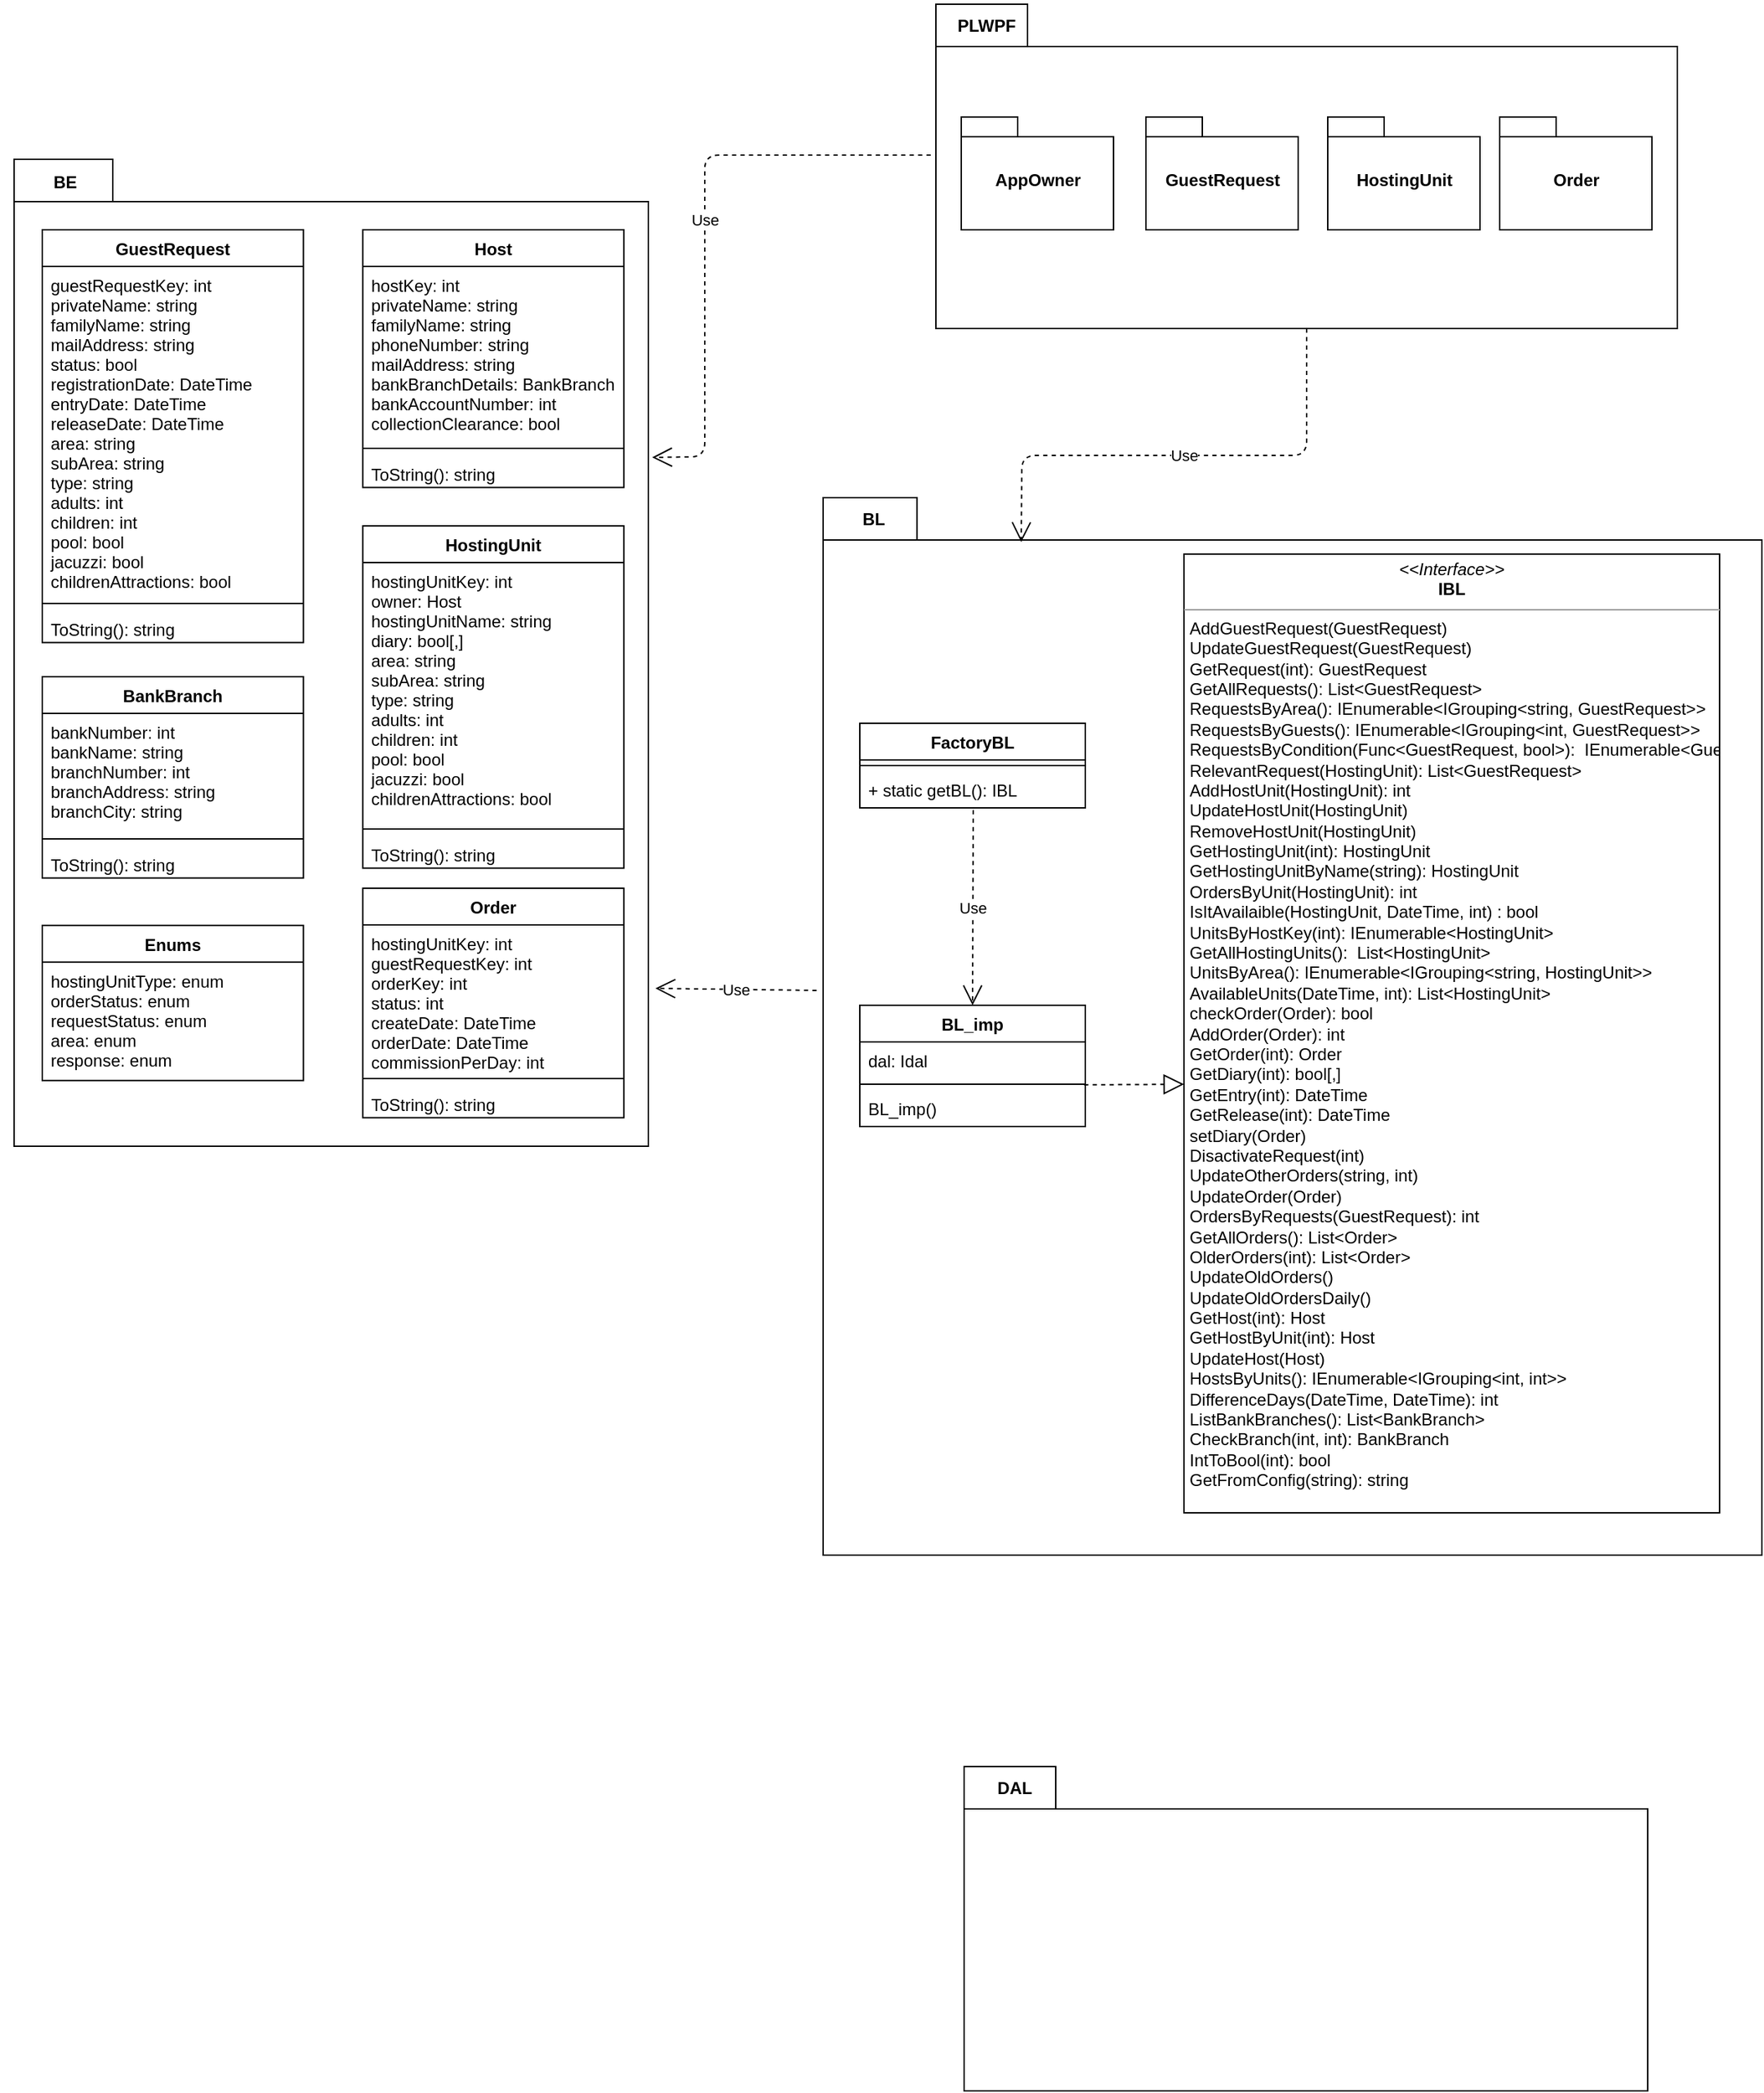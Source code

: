 <mxfile version="15.1.4" type="device"><diagram id="GI1g1KgQnXu95bZBxbMZ" name="Page-1"><mxGraphModel dx="2676" dy="1981" grid="1" gridSize="10" guides="1" tooltips="1" connect="1" arrows="1" fold="1" page="1" pageScale="1" pageWidth="850" pageHeight="1100" math="0" shadow="0"><root><mxCell id="0"/><mxCell id="1" parent="0"/><mxCell id="p6BWtldaV1ecuON-Evi9-8" value="" style="group" parent="1" vertex="1" connectable="0"><mxGeometry x="280" y="-320" width="530" height="230" as="geometry"/></mxCell><mxCell id="p6BWtldaV1ecuON-Evi9-2" value="" style="shape=folder;fontStyle=1;spacingTop=10;tabWidth=65;tabHeight=30;tabPosition=left;html=1;" parent="p6BWtldaV1ecuON-Evi9-8" vertex="1"><mxGeometry x="4" width="526" height="230" as="geometry"/></mxCell><mxCell id="p6BWtldaV1ecuON-Evi9-7" value="PLWPF" style="text;align=center;fontStyle=1;verticalAlign=middle;spacingLeft=3;spacingRight=3;strokeColor=none;rotatable=0;points=[[0,0.5],[1,0.5]];portConstraint=eastwest;" parent="p6BWtldaV1ecuON-Evi9-8" vertex="1"><mxGeometry y="-3" width="80" height="35.176" as="geometry"/></mxCell><mxCell id="p6BWtldaV1ecuON-Evi9-15" value="AppOwner" style="shape=folder;fontStyle=1;spacingTop=10;tabWidth=40;tabHeight=14;tabPosition=left;html=1;" parent="p6BWtldaV1ecuON-Evi9-8" vertex="1"><mxGeometry x="22" y="80" width="108" height="80" as="geometry"/></mxCell><mxCell id="p6BWtldaV1ecuON-Evi9-16" value="GuestRequest" style="shape=folder;fontStyle=1;spacingTop=10;tabWidth=40;tabHeight=14;tabPosition=left;html=1;" parent="p6BWtldaV1ecuON-Evi9-8" vertex="1"><mxGeometry x="153" y="80" width="108" height="80" as="geometry"/></mxCell><mxCell id="p6BWtldaV1ecuON-Evi9-17" value="HostingUnit" style="shape=folder;fontStyle=1;spacingTop=10;tabWidth=40;tabHeight=14;tabPosition=left;html=1;" parent="p6BWtldaV1ecuON-Evi9-8" vertex="1"><mxGeometry x="282" y="80" width="108" height="80" as="geometry"/></mxCell><mxCell id="p6BWtldaV1ecuON-Evi9-18" value="Order" style="shape=folder;fontStyle=1;spacingTop=10;tabWidth=40;tabHeight=14;tabPosition=left;html=1;" parent="p6BWtldaV1ecuON-Evi9-8" vertex="1"><mxGeometry x="404" y="80" width="108" height="80" as="geometry"/></mxCell><mxCell id="p6BWtldaV1ecuON-Evi9-9" value="" style="group" parent="1" vertex="1" connectable="0"><mxGeometry x="200" y="30" width="670" height="750" as="geometry"/></mxCell><mxCell id="p6BWtldaV1ecuON-Evi9-10" value="" style="shape=folder;fontStyle=1;spacingTop=10;tabWidth=65;tabHeight=30;tabPosition=left;html=1;" parent="p6BWtldaV1ecuON-Evi9-9" vertex="1"><mxGeometry x="4" width="666" height="750" as="geometry"/></mxCell><mxCell id="p6BWtldaV1ecuON-Evi9-11" value="BL" style="text;align=center;fontStyle=1;verticalAlign=middle;spacingLeft=3;spacingRight=3;strokeColor=none;rotatable=0;points=[[0,0.5],[1,0.5]];portConstraint=eastwest;" parent="p6BWtldaV1ecuON-Evi9-9" vertex="1"><mxGeometry y="-3" width="80" height="35.176" as="geometry"/></mxCell><mxCell id="p6BWtldaV1ecuON-Evi9-48" value="FactoryBL" style="swimlane;fontStyle=1;align=center;verticalAlign=top;childLayout=stackLayout;horizontal=1;startSize=26;horizontalStack=0;resizeParent=1;resizeParentMax=0;resizeLast=0;collapsible=1;marginBottom=0;" parent="p6BWtldaV1ecuON-Evi9-9" vertex="1"><mxGeometry x="30" y="160" width="160" height="60" as="geometry"><mxRectangle x="20" y="72" width="90" height="26" as="alternateBounds"/></mxGeometry></mxCell><mxCell id="p6BWtldaV1ecuON-Evi9-50" value="" style="line;strokeWidth=1;fillColor=none;align=left;verticalAlign=middle;spacingTop=-1;spacingLeft=3;spacingRight=3;rotatable=0;labelPosition=right;points=[];portConstraint=eastwest;" parent="p6BWtldaV1ecuON-Evi9-48" vertex="1"><mxGeometry y="26" width="160" height="8" as="geometry"/></mxCell><mxCell id="p6BWtldaV1ecuON-Evi9-51" value="+ static getBL(): IBL" style="text;strokeColor=none;fillColor=none;align=left;verticalAlign=top;spacingLeft=4;spacingRight=4;overflow=hidden;rotatable=0;points=[[0,0.5],[1,0.5]];portConstraint=eastwest;" parent="p6BWtldaV1ecuON-Evi9-48" vertex="1"><mxGeometry y="34" width="160" height="26" as="geometry"/></mxCell><mxCell id="p6BWtldaV1ecuON-Evi9-52" value="&lt;p style=&quot;margin: 0px ; margin-top: 4px ; text-align: center&quot;&gt;&lt;i&gt;&amp;lt;&amp;lt;Interface&amp;gt;&amp;gt;&lt;/i&gt;&lt;br&gt;&lt;b&gt;IBL&lt;/b&gt;&lt;/p&gt;&lt;hr size=&quot;1&quot;&gt;&lt;p style=&quot;margin: 0px ; margin-left: 4px&quot;&gt;&lt;/p&gt;&lt;p style=&quot;margin: 0px ; margin-left: 4px&quot;&gt;AddGuestRequest(GuestRequest)&lt;/p&gt;&lt;p style=&quot;margin: 0px ; margin-left: 4px&quot;&gt;UpdateGuestRequest(GuestRequest)&lt;/p&gt;&lt;p style=&quot;margin: 0px ; margin-left: 4px&quot;&gt;GetRequest(int): GuestRequest&lt;/p&gt;&lt;p style=&quot;margin: 0px ; margin-left: 4px&quot;&gt;GetAllRequests(): List&amp;lt;GuestRequest&amp;gt;&lt;/p&gt;&lt;p style=&quot;margin: 0px ; margin-left: 4px&quot;&gt;RequestsByArea():&amp;nbsp;IEnumerable&amp;lt;IGrouping&amp;lt;string, GuestRequest&amp;gt;&amp;gt;&lt;/p&gt;&lt;p style=&quot;margin: 0px ; margin-left: 4px&quot;&gt;RequestsByGuests():&amp;nbsp;IEnumerable&amp;lt;IGrouping&amp;lt;int, GuestRequest&amp;gt;&amp;gt;&lt;br&gt;&lt;/p&gt;&lt;p style=&quot;margin: 0px ; margin-left: 4px&quot;&gt;RequestsByCondition(Func&amp;lt;GuestRequest, bool&amp;gt;):&amp;nbsp;&amp;nbsp;IEnumerable&amp;lt;GuestRequest&amp;gt;&lt;br&gt;&lt;/p&gt;&lt;p style=&quot;margin: 0px ; margin-left: 4px&quot;&gt;RelevantRequest(HostingUnit):&amp;nbsp;List&amp;lt;GuestRequest&amp;gt;&lt;br&gt;&lt;/p&gt;&lt;p style=&quot;margin: 0px ; margin-left: 4px&quot;&gt;AddHostUnit(HostingUnit): int&lt;br&gt;&lt;/p&gt;&lt;p style=&quot;margin: 0px ; margin-left: 4px&quot;&gt;UpdateHostUnit(HostingUnit)&lt;/p&gt;&lt;p style=&quot;margin: 0px ; margin-left: 4px&quot;&gt;RemoveHostUnit(HostingUnit)&lt;/p&gt;&lt;p style=&quot;margin: 0px ; margin-left: 4px&quot;&gt;GetHostingUnit(int):&amp;nbsp;HostingUnit&lt;br&gt;&lt;/p&gt;&lt;p style=&quot;margin: 0px ; margin-left: 4px&quot;&gt;GetHostingUnitByName(string): HostingUnit&lt;br&gt;&lt;/p&gt;&lt;p style=&quot;margin: 0px ; margin-left: 4px&quot;&gt;OrdersByUnit(HostingUnit): int&lt;br&gt;&lt;/p&gt;&lt;p style=&quot;margin: 0px ; margin-left: 4px&quot;&gt;IsItAvailaible(HostingUnit, DateTime, int) : bool&lt;br&gt;&lt;/p&gt;&lt;p style=&quot;margin: 0px ; margin-left: 4px&quot;&gt;UnitsByHostKey(int):&amp;nbsp;IEnumerable&amp;lt;HostingUnit&amp;gt;&lt;br&gt;&lt;/p&gt;&lt;p style=&quot;margin: 0px ; margin-left: 4px&quot;&gt;GetAllHostingUnits():&amp;nbsp;&amp;nbsp;List&amp;lt;HostingUnit&amp;gt;&lt;br&gt;&lt;/p&gt;&lt;p style=&quot;margin: 0px ; margin-left: 4px&quot;&gt;UnitsByArea():&amp;nbsp;IEnumerable&amp;lt;IGrouping&amp;lt;string, HostingUnit&amp;gt;&amp;gt;&lt;br&gt;&lt;/p&gt;&lt;p style=&quot;margin: 0px ; margin-left: 4px&quot;&gt;AvailableUnits(DateTime, int):&amp;nbsp;List&amp;lt;HostingUnit&amp;gt;&lt;br&gt;&lt;/p&gt;&lt;p style=&quot;margin: 0px ; margin-left: 4px&quot;&gt;checkOrder(Order): bool&lt;/p&gt;&lt;p style=&quot;margin: 0px ; margin-left: 4px&quot;&gt;AddOrder(Order): int&lt;/p&gt;&lt;p style=&quot;margin: 0px ; margin-left: 4px&quot;&gt;GetOrder(int): Order&lt;/p&gt;&lt;p style=&quot;margin: 0px ; margin-left: 4px&quot;&gt;GetDiary(int): bool[,]&lt;/p&gt;&lt;p style=&quot;margin: 0px ; margin-left: 4px&quot;&gt;GetEntry(int): DateTime&lt;/p&gt;&lt;p style=&quot;margin: 0px ; margin-left: 4px&quot;&gt;GetRelease(int): DateTime&lt;/p&gt;&lt;p style=&quot;margin: 0px ; margin-left: 4px&quot;&gt;setDiary(Order)&lt;/p&gt;&lt;p style=&quot;margin: 0px ; margin-left: 4px&quot;&gt;DisactivateRequest(int)&lt;/p&gt;&lt;p style=&quot;margin: 0px ; margin-left: 4px&quot;&gt;UpdateOtherOrders(string, int)&lt;/p&gt;&lt;p style=&quot;margin: 0px ; margin-left: 4px&quot;&gt;UpdateOrder(Order)&lt;/p&gt;&lt;p style=&quot;margin: 0px ; margin-left: 4px&quot;&gt;OrdersByRequests(GuestRequest): int&lt;/p&gt;&lt;p style=&quot;margin: 0px ; margin-left: 4px&quot;&gt;GetAllOrders(): List&amp;lt;Order&amp;gt;&lt;/p&gt;&lt;p style=&quot;margin: 0px ; margin-left: 4px&quot;&gt;OlderOrders(int): List&amp;lt;Order&amp;gt;&lt;/p&gt;&lt;p style=&quot;margin: 0px ; margin-left: 4px&quot;&gt;UpdateOldOrders()&lt;/p&gt;&lt;p style=&quot;margin: 0px ; margin-left: 4px&quot;&gt;UpdateOldOrdersDaily()&lt;/p&gt;&lt;p style=&quot;margin: 0px ; margin-left: 4px&quot;&gt;GetHost(int): Host&lt;/p&gt;&lt;p style=&quot;margin: 0px ; margin-left: 4px&quot;&gt;GetHostByUnit(int): Host&lt;/p&gt;&lt;p style=&quot;margin: 0px ; margin-left: 4px&quot;&gt;UpdateHost(Host)&lt;/p&gt;&lt;p style=&quot;margin: 0px ; margin-left: 4px&quot;&gt;HostsByUnits():&amp;nbsp;IEnumerable&amp;lt;IGrouping&amp;lt;int, int&amp;gt;&amp;gt;&lt;/p&gt;&lt;p style=&quot;margin: 0px ; margin-left: 4px&quot;&gt;DifferenceDays(DateTime, DateTime): int&lt;/p&gt;&lt;p style=&quot;margin: 0px ; margin-left: 4px&quot;&gt;ListBankBranches():&amp;nbsp;List&amp;lt;BankBranch&amp;gt;&lt;/p&gt;&lt;p style=&quot;margin: 0px ; margin-left: 4px&quot;&gt;CheckBranch(int, int):&amp;nbsp;BankBranch&lt;br&gt;&lt;/p&gt;&lt;p style=&quot;margin: 0px ; margin-left: 4px&quot;&gt;IntToBool(int): bool&lt;/p&gt;&lt;p style=&quot;margin: 0px ; margin-left: 4px&quot;&gt;GetFromConfig(string): string&lt;/p&gt;&lt;p style=&quot;margin: 0px ; margin-left: 4px&quot;&gt;&lt;br&gt;&lt;/p&gt;&lt;p style=&quot;margin: 0px ; margin-left: 4px&quot;&gt;&lt;br&gt;&lt;/p&gt;" style="verticalAlign=top;align=left;overflow=fill;fontSize=12;fontFamily=Helvetica;html=1;" parent="p6BWtldaV1ecuON-Evi9-9" vertex="1"><mxGeometry x="260" y="40" width="380" height="680" as="geometry"/></mxCell><mxCell id="nnfATZIiyTH8duRgjgMK-5" value="" style="endArrow=block;dashed=1;endFill=0;endSize=12;html=1;entryX=0;entryY=0.553;entryDx=0;entryDy=0;exitX=0.995;exitY=0.556;exitDx=0;exitDy=0;exitPerimeter=0;entryPerimeter=0;" edge="1" parent="p6BWtldaV1ecuON-Evi9-9" source="nnfATZIiyTH8duRgjgMK-13" target="p6BWtldaV1ecuON-Evi9-52"><mxGeometry width="160" relative="1" as="geometry"><mxPoint x="190" y="398" as="sourcePoint"/><mxPoint x="360" y="379.5" as="targetPoint"/></mxGeometry></mxCell><mxCell id="nnfATZIiyTH8duRgjgMK-7" value="Use" style="endArrow=open;endSize=12;dashed=1;html=1;exitX=0.503;exitY=1.063;exitDx=0;exitDy=0;exitPerimeter=0;entryX=0.5;entryY=0;entryDx=0;entryDy=0;" edge="1" parent="p6BWtldaV1ecuON-Evi9-9" source="p6BWtldaV1ecuON-Evi9-51" target="nnfATZIiyTH8duRgjgMK-11"><mxGeometry width="160" relative="1" as="geometry"><mxPoint x="60" y="320" as="sourcePoint"/><mxPoint x="110" y="363" as="targetPoint"/></mxGeometry></mxCell><mxCell id="nnfATZIiyTH8duRgjgMK-11" value="BL_imp" style="swimlane;fontStyle=1;align=center;verticalAlign=top;childLayout=stackLayout;horizontal=1;startSize=26;horizontalStack=0;resizeParent=1;resizeParentMax=0;resizeLast=0;collapsible=1;marginBottom=0;" vertex="1" parent="p6BWtldaV1ecuON-Evi9-9"><mxGeometry x="30" y="360" width="160" height="86" as="geometry"/></mxCell><mxCell id="nnfATZIiyTH8duRgjgMK-12" value="dal: Idal" style="text;strokeColor=none;fillColor=none;align=left;verticalAlign=top;spacingLeft=4;spacingRight=4;overflow=hidden;rotatable=0;points=[[0,0.5],[1,0.5]];portConstraint=eastwest;" vertex="1" parent="nnfATZIiyTH8duRgjgMK-11"><mxGeometry y="26" width="160" height="26" as="geometry"/></mxCell><mxCell id="nnfATZIiyTH8duRgjgMK-13" value="" style="line;strokeWidth=1;fillColor=none;align=left;verticalAlign=middle;spacingTop=-1;spacingLeft=3;spacingRight=3;rotatable=0;labelPosition=right;points=[];portConstraint=eastwest;" vertex="1" parent="nnfATZIiyTH8duRgjgMK-11"><mxGeometry y="52" width="160" height="8" as="geometry"/></mxCell><mxCell id="nnfATZIiyTH8duRgjgMK-14" value="BL_imp()" style="text;strokeColor=none;fillColor=none;align=left;verticalAlign=top;spacingLeft=4;spacingRight=4;overflow=hidden;rotatable=0;points=[[0,0.5],[1,0.5]];portConstraint=eastwest;" vertex="1" parent="nnfATZIiyTH8duRgjgMK-11"><mxGeometry y="60" width="160" height="26" as="geometry"/></mxCell><mxCell id="p6BWtldaV1ecuON-Evi9-12" value="" style="group" parent="1" vertex="1" connectable="0"><mxGeometry x="300" y="930" width="489" height="230" as="geometry"/></mxCell><mxCell id="p6BWtldaV1ecuON-Evi9-13" value="" style="shape=folder;fontStyle=1;spacingTop=10;tabWidth=65;tabHeight=30;tabPosition=left;html=1;" parent="p6BWtldaV1ecuON-Evi9-12" vertex="1"><mxGeometry x="4" width="485" height="230.0" as="geometry"/></mxCell><mxCell id="p6BWtldaV1ecuON-Evi9-14" value="DAL" style="text;align=center;fontStyle=1;verticalAlign=middle;spacingLeft=3;spacingRight=3;strokeColor=none;rotatable=0;points=[[0,0.5],[1,0.5]];portConstraint=eastwest;" parent="p6BWtldaV1ecuON-Evi9-12" vertex="1"><mxGeometry y="-3" width="80" height="35.176" as="geometry"/></mxCell><mxCell id="p6BWtldaV1ecuON-Evi9-25" value="" style="group" parent="1" vertex="1" connectable="0"><mxGeometry x="-140" y="-210" width="220" height="810" as="geometry"/></mxCell><mxCell id="p6BWtldaV1ecuON-Evi9-19" value="" style="shape=folder;fontStyle=1;spacingTop=10;tabWidth=70;tabHeight=30;tabPosition=left;html=1;" parent="p6BWtldaV1ecuON-Evi9-25" vertex="1"><mxGeometry x="-230" width="450" height="700" as="geometry"/></mxCell><mxCell id="p6BWtldaV1ecuON-Evi9-21" value="Host" style="swimlane;fontStyle=1;align=center;verticalAlign=top;childLayout=stackLayout;horizontal=1;startSize=26;horizontalStack=0;resizeParent=1;resizeParentMax=0;resizeLast=0;collapsible=1;marginBottom=0;" parent="p6BWtldaV1ecuON-Evi9-25" vertex="1"><mxGeometry x="17.368" y="50" width="185.263" height="182.75" as="geometry"/></mxCell><mxCell id="p6BWtldaV1ecuON-Evi9-22" value="hostKey: int&#10;privateName: string&#10;familyName: string&#10;phoneNumber: string&#10;mailAddress: string&#10;bankBranchDetails: BankBranch&#10;bankAccountNumber: int&#10;collectionClearance: bool&#10;" style="text;strokeColor=none;fillColor=none;align=left;verticalAlign=top;spacingLeft=4;spacingRight=4;overflow=hidden;rotatable=0;points=[[0,0.5],[1,0.5]];portConstraint=eastwest;" parent="p6BWtldaV1ecuON-Evi9-21" vertex="1"><mxGeometry y="26" width="185.263" height="124" as="geometry"/></mxCell><mxCell id="p6BWtldaV1ecuON-Evi9-23" value="" style="line;strokeWidth=1;fillColor=none;align=left;verticalAlign=middle;spacingTop=-1;spacingLeft=3;spacingRight=3;rotatable=0;labelPosition=right;points=[];portConstraint=eastwest;" parent="p6BWtldaV1ecuON-Evi9-21" vertex="1"><mxGeometry y="150" width="185.263" height="10" as="geometry"/></mxCell><mxCell id="p6BWtldaV1ecuON-Evi9-24" value="ToString(): string" style="text;strokeColor=none;fillColor=none;align=left;verticalAlign=top;spacingLeft=4;spacingRight=4;overflow=hidden;rotatable=0;points=[[0,0.5],[1,0.5]];portConstraint=eastwest;" parent="p6BWtldaV1ecuON-Evi9-21" vertex="1"><mxGeometry y="160" width="185.263" height="22.75" as="geometry"/></mxCell><mxCell id="p6BWtldaV1ecuON-Evi9-27" value="HostingUnit" style="swimlane;fontStyle=1;align=center;verticalAlign=top;childLayout=stackLayout;horizontal=1;startSize=26;horizontalStack=0;resizeParent=1;resizeParentMax=0;resizeLast=0;collapsible=1;marginBottom=0;" parent="p6BWtldaV1ecuON-Evi9-25" vertex="1"><mxGeometry x="17.368" y="260" width="185.26" height="242.75" as="geometry"/></mxCell><mxCell id="p6BWtldaV1ecuON-Evi9-28" value="hostingUnitKey: int&#10;owner: Host&#10;hostingUnitName: string&#10;diary: bool[,]&#10;area: string&#10;subArea: string&#10;type: string&#10;adults: int&#10;children: int&#10;pool: bool&#10;jacuzzi: bool&#10;childrenAttractions: bool" style="text;strokeColor=none;fillColor=none;align=left;verticalAlign=top;spacingLeft=4;spacingRight=4;overflow=hidden;rotatable=0;points=[[0,0.5],[1,0.5]];portConstraint=eastwest;" parent="p6BWtldaV1ecuON-Evi9-27" vertex="1"><mxGeometry y="26" width="185.26" height="184" as="geometry"/></mxCell><mxCell id="p6BWtldaV1ecuON-Evi9-29" value="" style="line;strokeWidth=1;fillColor=none;align=left;verticalAlign=middle;spacingTop=-1;spacingLeft=3;spacingRight=3;rotatable=0;labelPosition=right;points=[];portConstraint=eastwest;" parent="p6BWtldaV1ecuON-Evi9-27" vertex="1"><mxGeometry y="210" width="185.26" height="10" as="geometry"/></mxCell><mxCell id="p6BWtldaV1ecuON-Evi9-30" value="ToString(): string" style="text;strokeColor=none;fillColor=none;align=left;verticalAlign=top;spacingLeft=4;spacingRight=4;overflow=hidden;rotatable=0;points=[[0,0.5],[1,0.5]];portConstraint=eastwest;" parent="p6BWtldaV1ecuON-Evi9-27" vertex="1"><mxGeometry y="220" width="185.26" height="22.75" as="geometry"/></mxCell><mxCell id="p6BWtldaV1ecuON-Evi9-31" value="Order" style="swimlane;fontStyle=1;align=center;verticalAlign=top;childLayout=stackLayout;horizontal=1;startSize=26;horizontalStack=0;resizeParent=1;resizeParentMax=0;resizeLast=0;collapsible=1;marginBottom=0;" parent="p6BWtldaV1ecuON-Evi9-25" vertex="1"><mxGeometry x="17.368" y="517" width="185.26" height="162.75" as="geometry"/></mxCell><mxCell id="p6BWtldaV1ecuON-Evi9-32" value="hostingUnitKey: int&#10;guestRequestKey: int&#10;orderKey: int&#10;status: int&#10;createDate: DateTime&#10;orderDate: DateTime&#10;commissionPerDay: int" style="text;strokeColor=none;fillColor=none;align=left;verticalAlign=top;spacingLeft=4;spacingRight=4;overflow=hidden;rotatable=0;points=[[0,0.5],[1,0.5]];portConstraint=eastwest;" parent="p6BWtldaV1ecuON-Evi9-31" vertex="1"><mxGeometry y="26" width="185.26" height="104" as="geometry"/></mxCell><mxCell id="p6BWtldaV1ecuON-Evi9-33" value="" style="line;strokeWidth=1;fillColor=none;align=left;verticalAlign=middle;spacingTop=-1;spacingLeft=3;spacingRight=3;rotatable=0;labelPosition=right;points=[];portConstraint=eastwest;" parent="p6BWtldaV1ecuON-Evi9-31" vertex="1"><mxGeometry y="130" width="185.26" height="10" as="geometry"/></mxCell><mxCell id="p6BWtldaV1ecuON-Evi9-34" value="ToString(): string" style="text;strokeColor=none;fillColor=none;align=left;verticalAlign=top;spacingLeft=4;spacingRight=4;overflow=hidden;rotatable=0;points=[[0,0.5],[1,0.5]];portConstraint=eastwest;" parent="p6BWtldaV1ecuON-Evi9-31" vertex="1"><mxGeometry y="140" width="185.26" height="22.75" as="geometry"/></mxCell><mxCell id="p6BWtldaV1ecuON-Evi9-35" value="GuestRequest" style="swimlane;fontStyle=1;align=center;verticalAlign=top;childLayout=stackLayout;horizontal=1;startSize=26;horizontalStack=0;resizeParent=1;resizeParentMax=0;resizeLast=0;collapsible=1;marginBottom=0;" parent="p6BWtldaV1ecuON-Evi9-25" vertex="1"><mxGeometry x="-210.002" y="50" width="185.26" height="292.75" as="geometry"/></mxCell><mxCell id="p6BWtldaV1ecuON-Evi9-36" value="guestRequestKey: int&#10;privateName: string&#10;familyName: string&#10;mailAddress: string&#10;status: bool&#10;registrationDate: DateTime&#10;entryDate: DateTime&#10;releaseDate: DateTime&#10;area: string&#10;subArea: string&#10;type: string&#10;adults: int&#10;children: int&#10;pool: bool&#10;jacuzzi: bool&#10;childrenAttractions: bool" style="text;strokeColor=none;fillColor=none;align=left;verticalAlign=top;spacingLeft=4;spacingRight=4;overflow=hidden;rotatable=0;points=[[0,0.5],[1,0.5]];portConstraint=eastwest;" parent="p6BWtldaV1ecuON-Evi9-35" vertex="1"><mxGeometry y="26" width="185.26" height="234" as="geometry"/></mxCell><mxCell id="p6BWtldaV1ecuON-Evi9-37" value="" style="line;strokeWidth=1;fillColor=none;align=left;verticalAlign=middle;spacingTop=-1;spacingLeft=3;spacingRight=3;rotatable=0;labelPosition=right;points=[];portConstraint=eastwest;" parent="p6BWtldaV1ecuON-Evi9-35" vertex="1"><mxGeometry y="260" width="185.26" height="10" as="geometry"/></mxCell><mxCell id="p6BWtldaV1ecuON-Evi9-38" value="ToString(): string" style="text;strokeColor=none;fillColor=none;align=left;verticalAlign=top;spacingLeft=4;spacingRight=4;overflow=hidden;rotatable=0;points=[[0,0.5],[1,0.5]];portConstraint=eastwest;" parent="p6BWtldaV1ecuON-Evi9-35" vertex="1"><mxGeometry y="270" width="185.26" height="22.75" as="geometry"/></mxCell><mxCell id="p6BWtldaV1ecuON-Evi9-39" value="BankBranch" style="swimlane;fontStyle=1;align=center;verticalAlign=top;childLayout=stackLayout;horizontal=1;startSize=26;horizontalStack=0;resizeParent=1;resizeParentMax=0;resizeLast=0;collapsible=1;marginBottom=0;" parent="p6BWtldaV1ecuON-Evi9-25" vertex="1"><mxGeometry x="-210.002" y="367" width="185.26" height="142.75" as="geometry"/></mxCell><mxCell id="p6BWtldaV1ecuON-Evi9-40" value="bankNumber: int&#10;bankName: string&#10;branchNumber: int&#10;branchAddress: string&#10;branchCity: string" style="text;strokeColor=none;fillColor=none;align=left;verticalAlign=top;spacingLeft=4;spacingRight=4;overflow=hidden;rotatable=0;points=[[0,0.5],[1,0.5]];portConstraint=eastwest;" parent="p6BWtldaV1ecuON-Evi9-39" vertex="1"><mxGeometry y="26" width="185.26" height="84" as="geometry"/></mxCell><mxCell id="p6BWtldaV1ecuON-Evi9-41" value="" style="line;strokeWidth=1;fillColor=none;align=left;verticalAlign=middle;spacingTop=-1;spacingLeft=3;spacingRight=3;rotatable=0;labelPosition=right;points=[];portConstraint=eastwest;" parent="p6BWtldaV1ecuON-Evi9-39" vertex="1"><mxGeometry y="110" width="185.26" height="10" as="geometry"/></mxCell><mxCell id="p6BWtldaV1ecuON-Evi9-42" value="ToString(): string" style="text;strokeColor=none;fillColor=none;align=left;verticalAlign=top;spacingLeft=4;spacingRight=4;overflow=hidden;rotatable=0;points=[[0,0.5],[1,0.5]];portConstraint=eastwest;" parent="p6BWtldaV1ecuON-Evi9-39" vertex="1"><mxGeometry y="120" width="185.26" height="22.75" as="geometry"/></mxCell><mxCell id="p6BWtldaV1ecuON-Evi9-20" value="BE" style="text;align=center;fontStyle=1;verticalAlign=middle;spacingLeft=3;spacingRight=3;strokeColor=none;rotatable=0;points=[[0,0.5],[1,0.5]];portConstraint=eastwest;" parent="p6BWtldaV1ecuON-Evi9-25" vertex="1"><mxGeometry x="-240" width="92.632" height="30.779" as="geometry"/></mxCell><mxCell id="p6BWtldaV1ecuON-Evi9-43" value="Enums" style="swimlane;fontStyle=1;align=center;verticalAlign=top;childLayout=stackLayout;horizontal=1;startSize=26;horizontalStack=0;resizeParent=1;resizeParentMax=0;resizeLast=0;collapsible=1;marginBottom=0;" parent="1" vertex="1"><mxGeometry x="-350.002" y="333.38" width="185.26" height="110" as="geometry"/></mxCell><mxCell id="p6BWtldaV1ecuON-Evi9-44" value="hostingUnitType: enum&#10;orderStatus: enum&#10;requestStatus: enum&#10;area: enum&#10;response: enum" style="text;strokeColor=none;fillColor=none;align=left;verticalAlign=top;spacingLeft=4;spacingRight=4;overflow=hidden;rotatable=0;points=[[0,0.5],[1,0.5]];portConstraint=eastwest;" parent="p6BWtldaV1ecuON-Evi9-43" vertex="1"><mxGeometry y="26" width="185.26" height="84" as="geometry"/></mxCell><mxCell id="p6BWtldaV1ecuON-Evi9-47" value="Use" style="endArrow=open;endSize=12;dashed=1;html=1;entryX=1.006;entryY=0.302;entryDx=0;entryDy=0;entryPerimeter=0;exitX=-0.007;exitY=0.465;exitDx=0;exitDy=0;exitPerimeter=0;" parent="1" source="p6BWtldaV1ecuON-Evi9-2" target="p6BWtldaV1ecuON-Evi9-19" edge="1"><mxGeometry width="160" relative="1" as="geometry"><mxPoint x="320" y="160" as="sourcePoint"/><mxPoint x="480" y="160" as="targetPoint"/><Array as="points"><mxPoint x="120" y="-213"/><mxPoint x="120" y="1"/></Array></mxGeometry></mxCell><mxCell id="nnfATZIiyTH8duRgjgMK-8" value="Use" style="endArrow=open;endSize=12;dashed=1;html=1;exitX=0.5;exitY=1;exitDx=0;exitDy=0;exitPerimeter=0;entryX=0.211;entryY=0.042;entryDx=0;entryDy=0;entryPerimeter=0;" edge="1" parent="1" source="p6BWtldaV1ecuON-Evi9-2" target="p6BWtldaV1ecuON-Evi9-10"><mxGeometry width="160" relative="1" as="geometry"><mxPoint x="534.89" y="-60.002" as="sourcePoint"/><mxPoint x="534.41" y="81.36" as="targetPoint"/><Array as="points"><mxPoint x="547"/><mxPoint x="345"/></Array></mxGeometry></mxCell><mxCell id="nnfATZIiyTH8duRgjgMK-15" value="Use" style="endArrow=open;endSize=12;dashed=1;html=1;exitX=-0.007;exitY=0.466;exitDx=0;exitDy=0;exitPerimeter=0;" edge="1" parent="1" source="p6BWtldaV1ecuON-Evi9-10"><mxGeometry width="160" relative="1" as="geometry"><mxPoint x="110.48" y="359.998" as="sourcePoint"/><mxPoint x="85" y="378" as="targetPoint"/></mxGeometry></mxCell></root></mxGraphModel></diagram></mxfile>